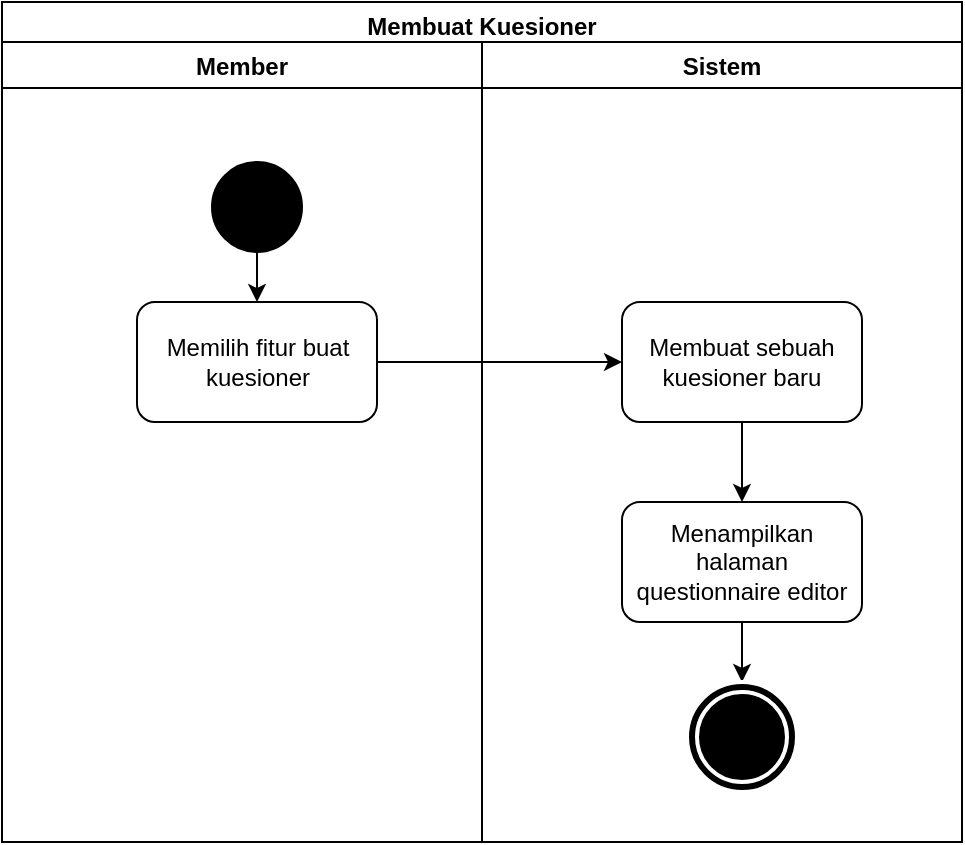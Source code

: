 <mxfile version="18.1.3" type="device"><diagram id="prtHgNgQTEPvFCAcTncT" name="Page-1"><mxGraphModel dx="1038" dy="489" grid="1" gridSize="10" guides="1" tooltips="1" connect="1" arrows="1" fold="1" page="1" pageScale="1" pageWidth="827" pageHeight="1169" math="0" shadow="0"><root><mxCell id="0"/><mxCell id="1" parent="0"/><mxCell id="xOL2CaStUpzWwHvCU3t6-1" value="Membuat Kuesioner" style="swimlane;fillColor=none;" parent="1" vertex="1"><mxGeometry x="250" y="50" width="480" height="420" as="geometry"/></mxCell><mxCell id="xOL2CaStUpzWwHvCU3t6-3" value="Member" style="swimlane;" parent="xOL2CaStUpzWwHvCU3t6-1" vertex="1"><mxGeometry y="20" width="240" height="400" as="geometry"/></mxCell><mxCell id="K-2bPY-ZcEE_Al1YBUnl-1" style="edgeStyle=orthogonalEdgeStyle;rounded=0;orthogonalLoop=1;jettySize=auto;html=1;" edge="1" parent="xOL2CaStUpzWwHvCU3t6-3" source="xOL2CaStUpzWwHvCU3t6-4" target="3RoDkHr76yILJE95PeKm-1"><mxGeometry relative="1" as="geometry"/></mxCell><mxCell id="xOL2CaStUpzWwHvCU3t6-4" value="" style="ellipse;whiteSpace=wrap;html=1;aspect=fixed;fillColor=#000000;" parent="xOL2CaStUpzWwHvCU3t6-3" vertex="1"><mxGeometry x="105" y="60" width="45" height="45" as="geometry"/></mxCell><mxCell id="3RoDkHr76yILJE95PeKm-1" value="Memilih fitur buat kuesioner" style="rounded=1;whiteSpace=wrap;html=1;fillColor=none;" parent="xOL2CaStUpzWwHvCU3t6-3" vertex="1"><mxGeometry x="67.5" y="130" width="120" height="60" as="geometry"/></mxCell><mxCell id="xOL2CaStUpzWwHvCU3t6-2" value="Sistem" style="swimlane;" parent="xOL2CaStUpzWwHvCU3t6-1" vertex="1"><mxGeometry x="240" y="20" width="240" height="400" as="geometry"/></mxCell><mxCell id="F6FK8E_rbkJTYWT8PeMB-4" style="edgeStyle=orthogonalEdgeStyle;rounded=0;orthogonalLoop=1;jettySize=auto;html=1;" parent="xOL2CaStUpzWwHvCU3t6-2" source="F6FK8E_rbkJTYWT8PeMB-1" target="F6FK8E_rbkJTYWT8PeMB-2" edge="1"><mxGeometry relative="1" as="geometry"/></mxCell><mxCell id="F6FK8E_rbkJTYWT8PeMB-1" value="Membuat sebuah kuesioner baru" style="rounded=1;whiteSpace=wrap;html=1;fillColor=none;" parent="xOL2CaStUpzWwHvCU3t6-2" vertex="1"><mxGeometry x="70" y="130" width="120" height="60" as="geometry"/></mxCell><mxCell id="F6FK8E_rbkJTYWT8PeMB-5" style="edgeStyle=orthogonalEdgeStyle;rounded=0;orthogonalLoop=1;jettySize=auto;html=1;" parent="xOL2CaStUpzWwHvCU3t6-2" source="F6FK8E_rbkJTYWT8PeMB-2" target="xOL2CaStUpzWwHvCU3t6-19" edge="1"><mxGeometry relative="1" as="geometry"/></mxCell><mxCell id="F6FK8E_rbkJTYWT8PeMB-2" value="Menampilkan halaman questionnaire editor" style="rounded=1;whiteSpace=wrap;html=1;fillColor=none;" parent="xOL2CaStUpzWwHvCU3t6-2" vertex="1"><mxGeometry x="70" y="230" width="120" height="60" as="geometry"/></mxCell><mxCell id="xOL2CaStUpzWwHvCU3t6-19" value="" style="ellipse;shape=doubleEllipse;whiteSpace=wrap;html=1;aspect=fixed;fillColor=#000000;strokeColor=#FFFFFF;strokeWidth=2;" parent="xOL2CaStUpzWwHvCU3t6-2" vertex="1"><mxGeometry x="102.5" y="320" width="55" height="55" as="geometry"/></mxCell><mxCell id="F6FK8E_rbkJTYWT8PeMB-3" style="edgeStyle=orthogonalEdgeStyle;rounded=0;orthogonalLoop=1;jettySize=auto;html=1;entryX=0;entryY=0.5;entryDx=0;entryDy=0;" parent="xOL2CaStUpzWwHvCU3t6-1" source="3RoDkHr76yILJE95PeKm-1" target="F6FK8E_rbkJTYWT8PeMB-1" edge="1"><mxGeometry relative="1" as="geometry"/></mxCell></root></mxGraphModel></diagram></mxfile>